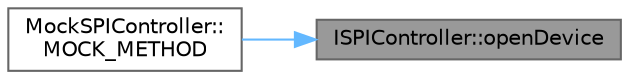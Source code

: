 digraph "ISPIController::openDevice"
{
 // LATEX_PDF_SIZE
  bgcolor="transparent";
  edge [fontname=Helvetica,fontsize=10,labelfontname=Helvetica,labelfontsize=10];
  node [fontname=Helvetica,fontsize=10,shape=box,height=0.2,width=0.4];
  rankdir="RL";
  Node1 [id="Node000001",label="ISPIController::openDevice",height=0.2,width=0.4,color="gray40", fillcolor="grey60", style="filled", fontcolor="black",tooltip=" "];
  Node1 -> Node2 [id="edge1_Node000001_Node000002",dir="back",color="steelblue1",style="solid",tooltip=" "];
  Node2 [id="Node000002",label="MockSPIController::\lMOCK_METHOD",height=0.2,width=0.4,color="grey40", fillcolor="white", style="filled",URL="$classMockSPIController.html#ad3aec7cd37dfe193f939a9d18b0d37e3",tooltip=" "];
}
